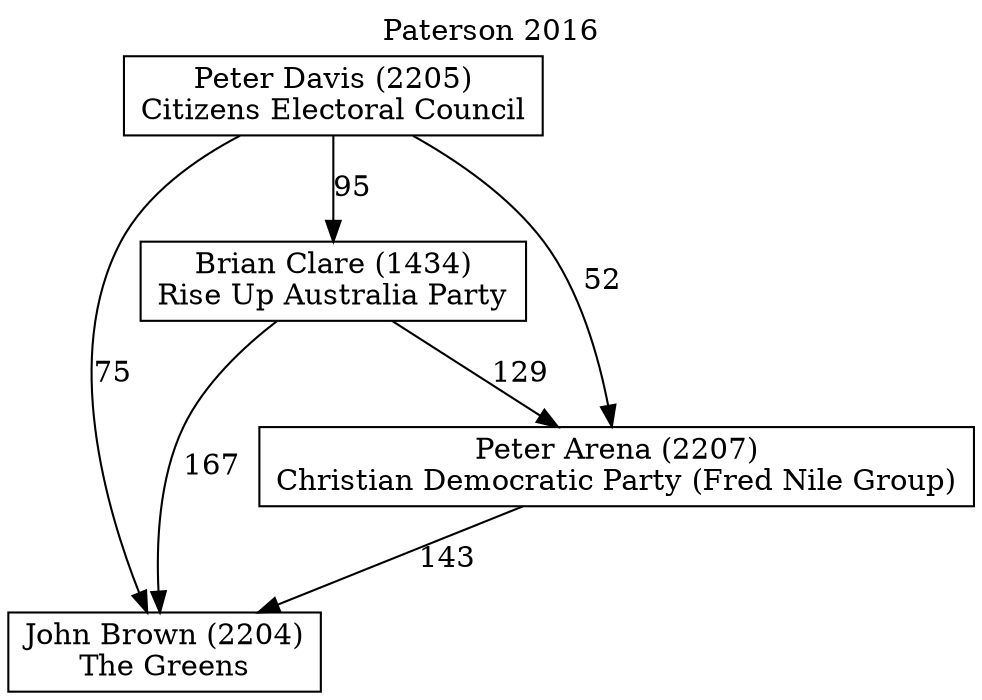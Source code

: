 // House preference flow
digraph "John Brown (2204)_Paterson_2016" {
	graph [label="Paterson 2016" labelloc=t mclimit=10]
	node [shape=box]
	"Peter Davis (2205)" [label="Peter Davis (2205)
Citizens Electoral Council"]
	"Brian Clare (1434)" [label="Brian Clare (1434)
Rise Up Australia Party"]
	"John Brown (2204)" [label="John Brown (2204)
The Greens"]
	"Peter Arena (2207)" [label="Peter Arena (2207)
Christian Democratic Party (Fred Nile Group)"]
	"Brian Clare (1434)" -> "Peter Arena (2207)" [label=129]
	"Peter Davis (2205)" -> "Brian Clare (1434)" [label=95]
	"Peter Davis (2205)" -> "Peter Arena (2207)" [label=52]
	"Peter Davis (2205)" -> "John Brown (2204)" [label=75]
	"Peter Arena (2207)" -> "John Brown (2204)" [label=143]
	"Brian Clare (1434)" -> "John Brown (2204)" [label=167]
}
